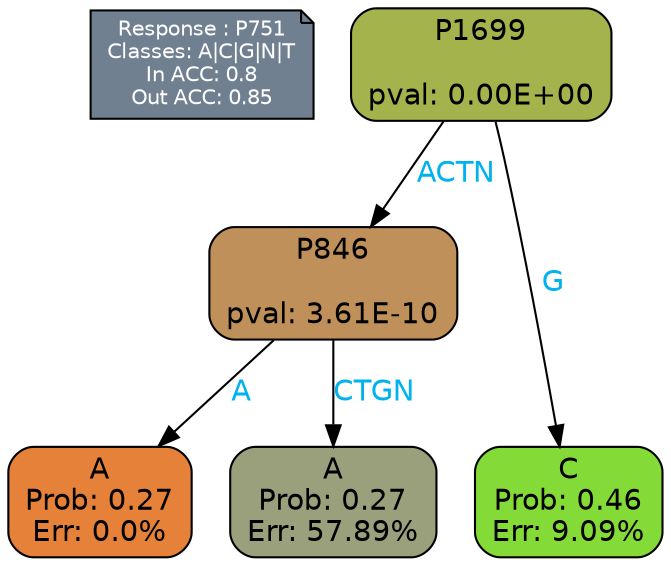 digraph Tree {
node [shape=box, style="filled, rounded", color="black", fontname=helvetica] ;
graph [ranksep=equally, splines=polylines, bgcolor=transparent, dpi=600] ;
edge [fontname=helvetica] ;
LEGEND [label="Response : P751
Classes: A|C|G|N|T
In ACC: 0.8
Out ACC: 0.85
",shape=note,align=left,style=filled,fillcolor="slategray",fontcolor="white",fontsize=10];1 [label="P1699

pval: 0.00E+00", fillcolor="#a4b34b"] ;
2 [label="P846

pval: 3.61E-10", fillcolor="#bf905a"] ;
3 [label="A
Prob: 0.27
Err: 0.0%", fillcolor="#e58139"] ;
4 [label="A
Prob: 0.27
Err: 57.89%", fillcolor="#9a9f7c"] ;
5 [label="C
Prob: 0.46
Err: 9.09%", fillcolor="#84db38"] ;
1 -> 2 [label="ACTN",fontcolor=deepskyblue2] ;
1 -> 5 [label="G",fontcolor=deepskyblue2] ;
2 -> 3 [label="A",fontcolor=deepskyblue2] ;
2 -> 4 [label="CTGN",fontcolor=deepskyblue2] ;
{rank = same; 3;4;5;}{rank = same; LEGEND;1;}}
